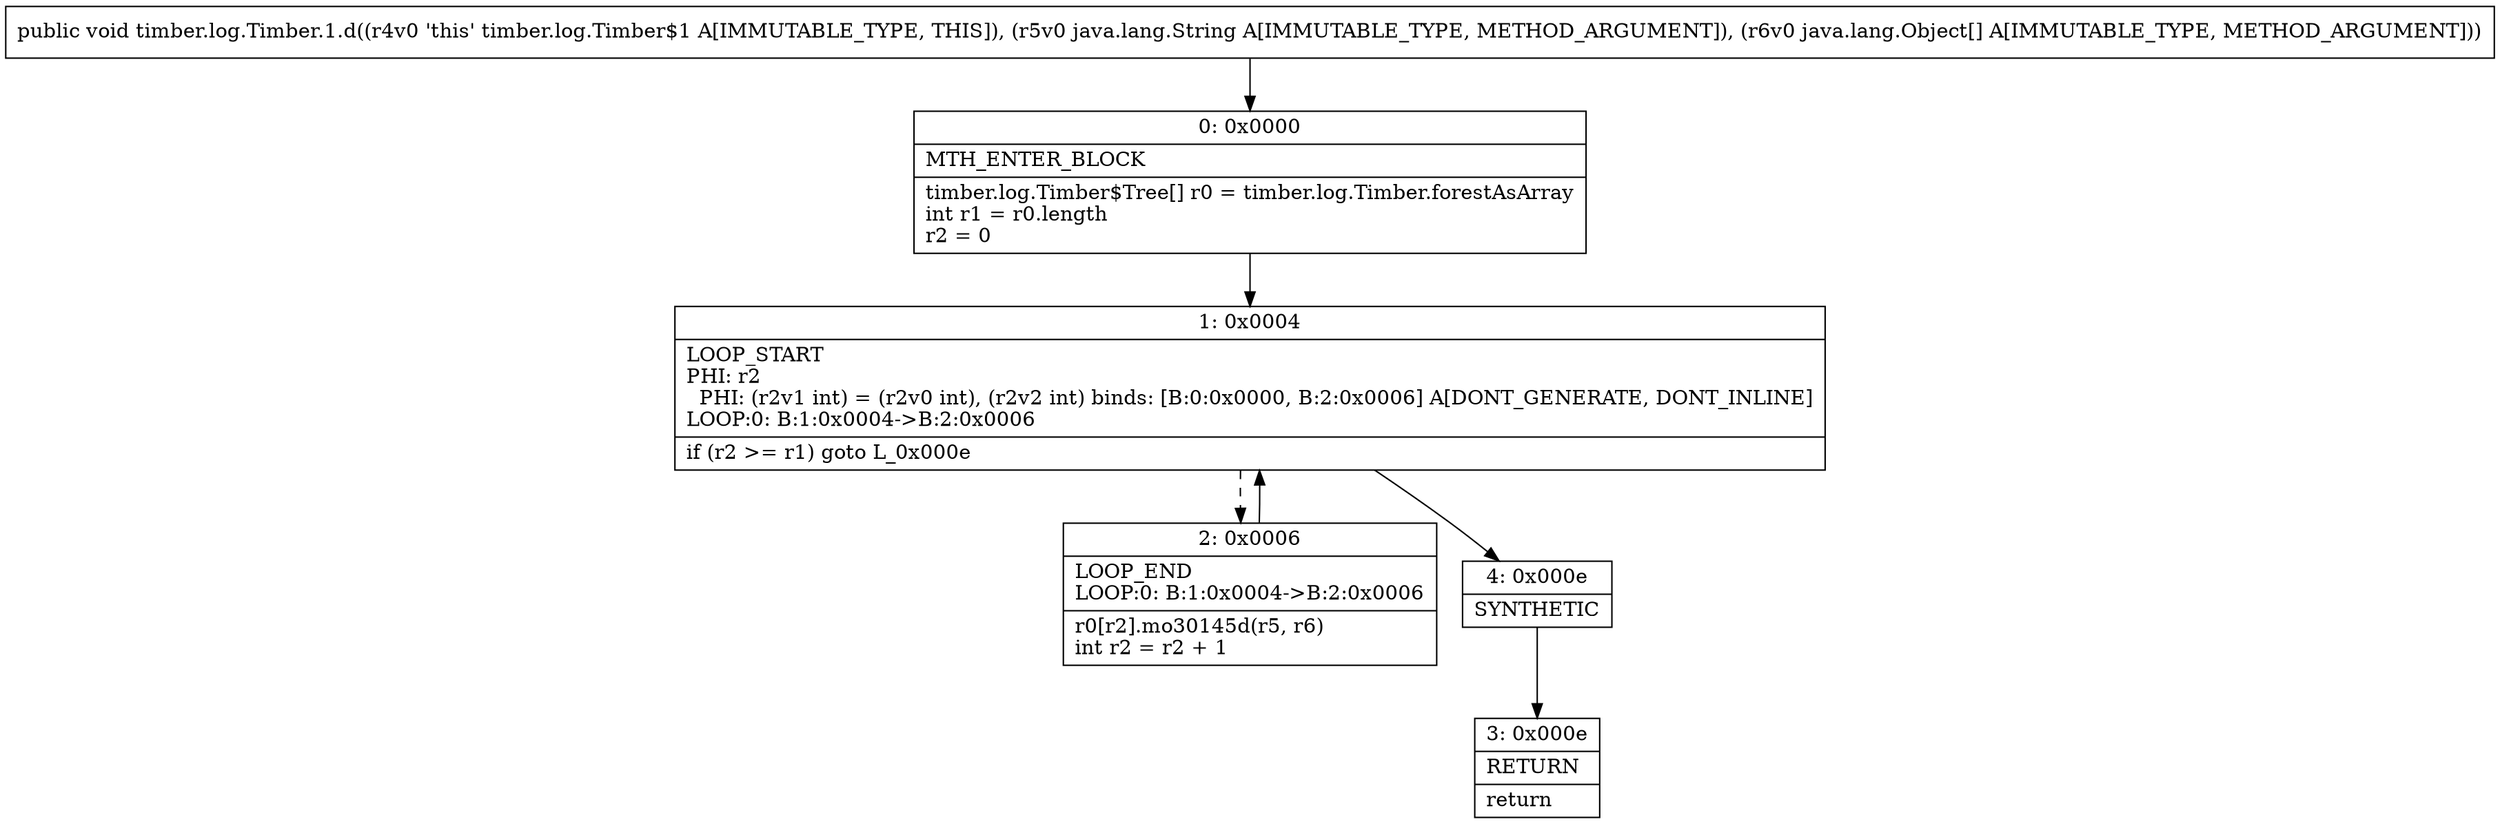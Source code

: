 digraph "CFG fortimber.log.Timber.1.d(Ljava\/lang\/String;[Ljava\/lang\/Object;)V" {
Node_0 [shape=record,label="{0\:\ 0x0000|MTH_ENTER_BLOCK\l|timber.log.Timber$Tree[] r0 = timber.log.Timber.forestAsArray\lint r1 = r0.length\lr2 = 0\l}"];
Node_1 [shape=record,label="{1\:\ 0x0004|LOOP_START\lPHI: r2 \l  PHI: (r2v1 int) = (r2v0 int), (r2v2 int) binds: [B:0:0x0000, B:2:0x0006] A[DONT_GENERATE, DONT_INLINE]\lLOOP:0: B:1:0x0004\-\>B:2:0x0006\l|if (r2 \>= r1) goto L_0x000e\l}"];
Node_2 [shape=record,label="{2\:\ 0x0006|LOOP_END\lLOOP:0: B:1:0x0004\-\>B:2:0x0006\l|r0[r2].mo30145d(r5, r6)\lint r2 = r2 + 1\l}"];
Node_3 [shape=record,label="{3\:\ 0x000e|RETURN\l|return\l}"];
Node_4 [shape=record,label="{4\:\ 0x000e|SYNTHETIC\l}"];
MethodNode[shape=record,label="{public void timber.log.Timber.1.d((r4v0 'this' timber.log.Timber$1 A[IMMUTABLE_TYPE, THIS]), (r5v0 java.lang.String A[IMMUTABLE_TYPE, METHOD_ARGUMENT]), (r6v0 java.lang.Object[] A[IMMUTABLE_TYPE, METHOD_ARGUMENT])) }"];
MethodNode -> Node_0;
Node_0 -> Node_1;
Node_1 -> Node_2[style=dashed];
Node_1 -> Node_4;
Node_2 -> Node_1;
Node_4 -> Node_3;
}

